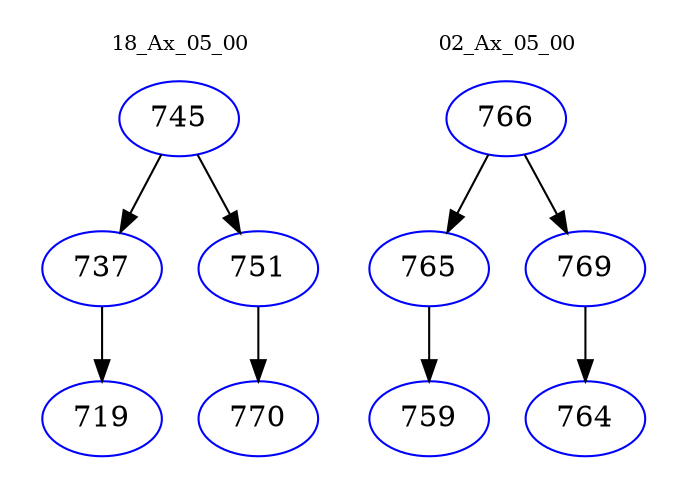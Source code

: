 digraph{
subgraph cluster_0 {
color = white
label = "18_Ax_05_00";
fontsize=10;
T0_745 [label="745", color="blue"]
T0_745 -> T0_737 [color="black"]
T0_737 [label="737", color="blue"]
T0_737 -> T0_719 [color="black"]
T0_719 [label="719", color="blue"]
T0_745 -> T0_751 [color="black"]
T0_751 [label="751", color="blue"]
T0_751 -> T0_770 [color="black"]
T0_770 [label="770", color="blue"]
}
subgraph cluster_1 {
color = white
label = "02_Ax_05_00";
fontsize=10;
T1_766 [label="766", color="blue"]
T1_766 -> T1_765 [color="black"]
T1_765 [label="765", color="blue"]
T1_765 -> T1_759 [color="black"]
T1_759 [label="759", color="blue"]
T1_766 -> T1_769 [color="black"]
T1_769 [label="769", color="blue"]
T1_769 -> T1_764 [color="black"]
T1_764 [label="764", color="blue"]
}
}
